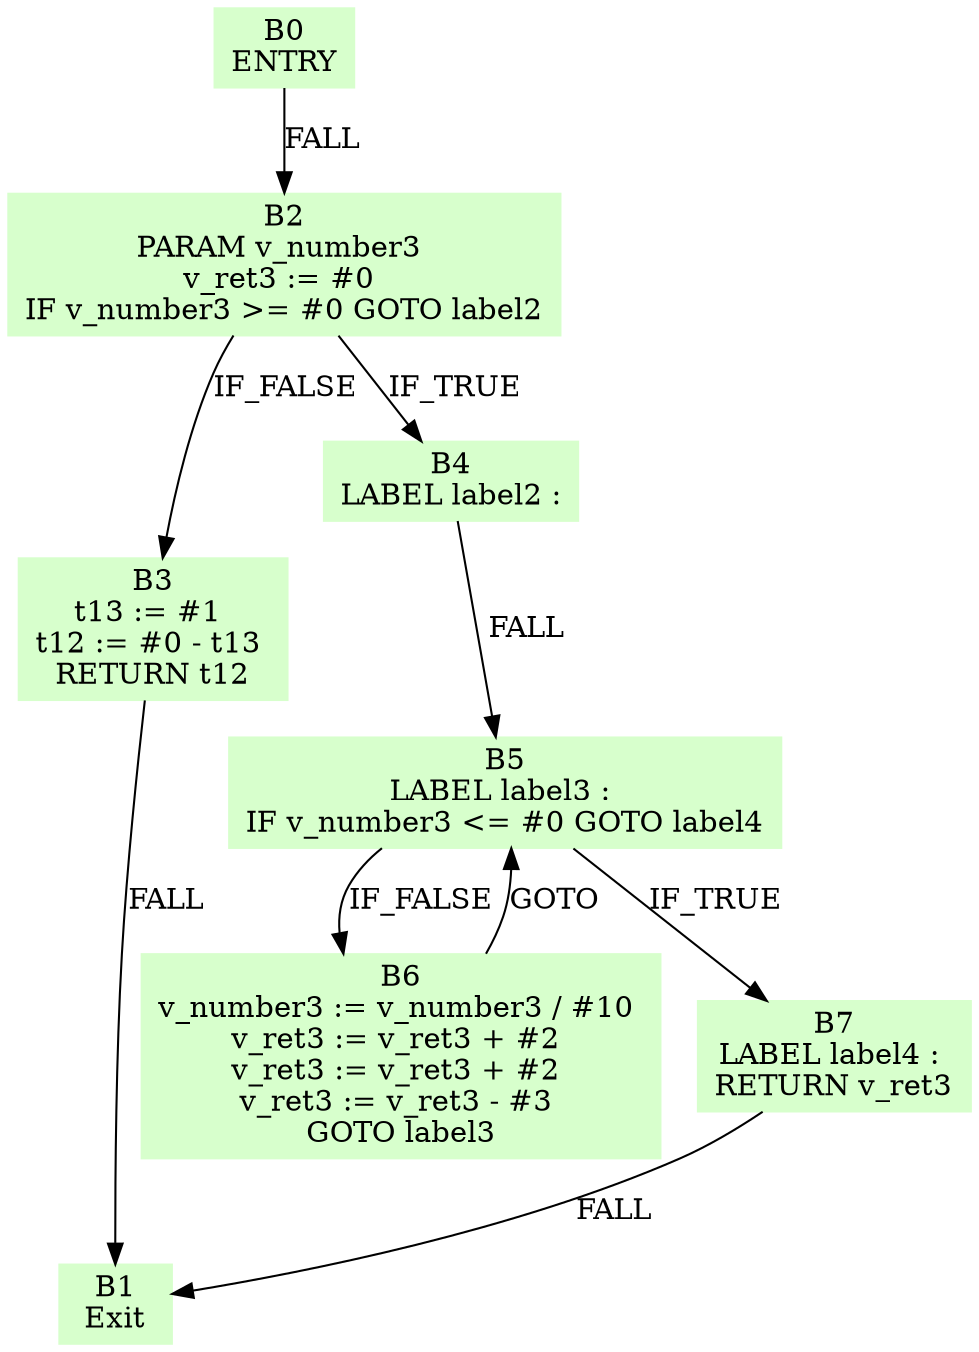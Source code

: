 digraph G {
	node [shape=box,color=".3 .2 1.0",style=filled];
	"B0" [label="B0
ENTRY"]
	"B6" [label="B6
v_number3 := v_number3 / #10 
v_ret3 := v_ret3 + #2 
v_ret3 := v_ret3 + #2 
v_ret3 := v_ret3 - #3 
GOTO label3"]
	"B3" [label="B3
t13 := #1 
t12 := #0 - t13 
RETURN t12"]
	"B4" [label="B4
LABEL label2 :"]
	"B1" [label="B1
Exit"]
	"B5" [label="B5
LABEL label3 : 
IF v_number3 <= #0 GOTO label4"]
	"B2" [label="B2
PARAM v_number3 
v_ret3 := #0 
IF v_number3 >= #0 GOTO label2"]
	"B7" [label="B7
LABEL label4 : 
RETURN v_ret3"]
	B0 -> B2 [label="FALL"]
	B6 -> B5 [label="GOTO"]
	B3 -> B1 [label="FALL"]
	B4 -> B5 [label="FALL"]
	B5 -> B7 [label="IF_TRUE"]
	B5 -> B6 [label="IF_FALSE"]
	B2 -> B4 [label="IF_TRUE"]
	B2 -> B3 [label="IF_FALSE"]
	B7 -> B1 [label="FALL"]
}
